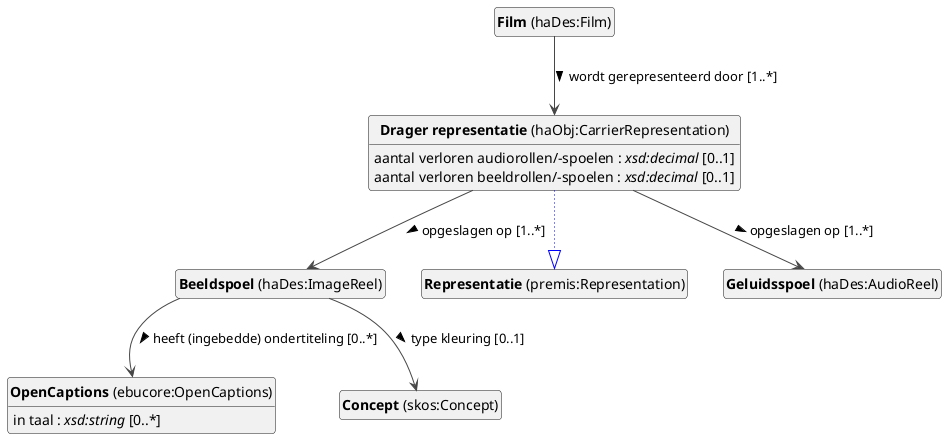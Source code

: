 @startuml
!theme vibrant
skinparam classFontSize 14
!define LIGHTORANGE
skinparam componentStyle uml2
skinparam wrapMessageWidth 1000
skinparam wrapWidth 1000
' skinparam ArrowColor #Maroon
' Remove shadows
skinparam shadowing false
'skinparam linetype polyline
skinparam ArrowMessageAlignment left
top to bottom direction


class "<b>OpenCaptions</b> (ebucore:OpenCaptions)" as ebucore_OpenCaptions [[#ebucore%3AOpenCaptions]]
class "<b>Beeldspoel</b> (haDes:ImageReel)" as haDes_ImageReel [[#haDes%3AImageReel]]
class "<b>Concept</b> (skos:Concept)" as skos_Concept [[../../terms/nl#skos%3AConcept]]
class "<b>Drager representatie</b> (haObj:CarrierRepresentation)" as haObj_CarrierRepresentation [[../../audiovisual/nl#haObj%3ACarrierRepresentation]]
class "<b>Representatie</b> (premis:Representation)" as premis_Representation [[#premis%3ARepresentation]]
class "<b>Film</b> (haDes:Film)" as haDes_Film [[#haDes%3AFilm]]
class "<b>Geluidsspoel</b> (haDes:AudioReel)" as haDes_AudioReel [[#haDes%3AAudioReel]]


ebucore_OpenCaptions : in taal : <i>xsd:string</i> [0..*]



haDes_ImageReel --> ebucore_OpenCaptions :heeft (ingebedde) ondertiteling [0..*]  > 
haDes_ImageReel --> skos_Concept :type kleuring [0..1]  > 



haObj_CarrierRepresentation --|> premis_Representation #blue;line.dotted;text:blue

haObj_CarrierRepresentation : aantal (film)rollen/-spoelen : <i>xsd:decimal</i> [0..1]
haObj_CarrierRepresentation : aantal verloren audiorollen/-spoelen : <i>xsd:decimal</i> [0..1]
haObj_CarrierRepresentation : aantal verloren beeldrollen/-spoelen : <i>xsd:decimal</i> [0..1]
haObj_CarrierRepresentation --> haDes_AudioReel :opgeslagen op [1..*]  > 
haObj_CarrierRepresentation --> haDes_ImageReel :opgeslagen op [1..*]  > 



haDes_Film --> haObj_CarrierRepresentation :wordt gerepresenteerd door [1..*]  > 




hide circle
hide methods
hide empty members
@enduml


